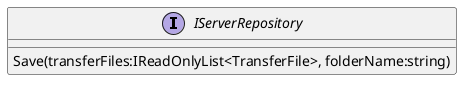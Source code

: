 @startuml
interface IServerRepository {
    Save(transferFiles:IReadOnlyList<TransferFile>, folderName:string)
}
@enduml
